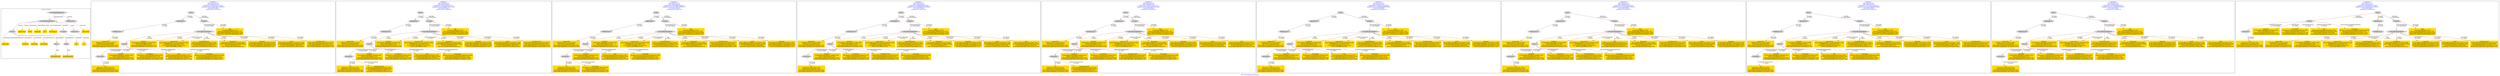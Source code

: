 digraph n0 {
fontcolor="blue"
remincross="true"
label="s26-s-san-francisco-moma.json"
subgraph cluster_0 {
label="1-correct model"
n2[style="filled",color="white",fillcolor="lightgray",label="CulturalHeritageObject1"];
n3[style="filled",color="white",fillcolor="lightgray",label="Person1"];
n4[shape="plaintext",style="filled",fillcolor="gold",label="dimensions"];
n5[shape="plaintext",style="filled",fillcolor="gold",label="credit"];
n6[shape="plaintext",style="filled",fillcolor="gold",label="copyright"];
n7[shape="plaintext",style="filled",fillcolor="gold",label="title"];
n8[shape="plaintext",style="filled",fillcolor="gold",label="accession-id"];
n9[style="filled",color="white",fillcolor="lightgray",label="Concept1"];
n10[style="filled",color="white",fillcolor="lightgray",label="Document1"];
n11[shape="plaintext",style="filled",fillcolor="gold",label="nationality"];
n12[shape="plaintext",style="filled",fillcolor="gold",label="birthYear"];
n13[shape="plaintext",style="filled",fillcolor="gold",label="deathYear"];
n14[shape="plaintext",style="filled",fillcolor="gold",label="artistName"];
n15[style="filled",color="white",fillcolor="lightgray",label="Place1"];
n16[style="filled",color="white",fillcolor="lightgray",label="Place2"];
n17[shape="plaintext",style="filled",fillcolor="gold",label="birthPlaceState"];
n18[shape="plaintext",style="filled",fillcolor="gold",label="deathPlaceState"];
n19[style="filled",color="white",fillcolor="lightgray",label="EuropeanaAggregation1"];
n20[style="filled",color="white",fillcolor="lightgray",label="WebResource1"];
n21[shape="plaintext",style="filled",fillcolor="gold",label="image-URL"];
n22[shape="plaintext",style="filled",fillcolor="gold",label="type"];
n23[shape="plaintext",style="filled",fillcolor="gold",label="url"];
}
subgraph cluster_1 {
label="candidate 0\nlink coherence:0.0\nnode coherence:0.0\nconfidence:0.5481935057912845\nmapping score:0.28987402573995197\ncost:2000.030006\n-precision:0.5-recall:0.48"
n25[style="filled",color="white",fillcolor="lightgray",label="CulturalHeritageObject1"];
n26[style="filled",color="white",fillcolor="lightgray",label="Person1"];
n27[style="filled",color="white",fillcolor="lightgray",label="Document1"];
n28[style="filled",color="white",fillcolor="lightgray",label="Aggregation1"];
n29[style="filled",color="white",fillcolor="lightgray",label="WebResource1"];
n30[style="filled",color="white",fillcolor="lightgray",label="Proxy1"];
n31[style="filled",color="white",fillcolor="lightgray",label="Concept1"];
n32[shape="plaintext",style="filled",fillcolor="gold",label="birthYear\n[CulturalHeritageObject,created,0.508]\n[Person,dateOfBirth,0.192]\n[Person,biographicalInformation,0.172]\n[CulturalHeritageObject,description,0.129]"];
n33[shape="plaintext",style="filled",fillcolor="gold",label="deathYear\n[CulturalHeritageObject,created,0.305]\n[Person,dateOfDeath,0.287]\n[Person,biographicalInformation,0.214]\n[CulturalHeritageObject,provenance,0.194]"];
n34[shape="plaintext",style="filled",fillcolor="gold",label="url\n[Document,classLink,0.504]\n[WebResource,classLink,0.343]\n[Document,columnSubClassOfLink,0.148]\n[CulturalHeritageObject,provenance,0.005]"];
n35[shape="plaintext",style="filled",fillcolor="gold",label="accession-id\n[CulturalHeritageObject,accessionNumber,0.85]\n[WebResource,classLink,0.147]\n[CulturalHeritageObject,extent,0.001]\n[Person,dateOfBirth,0.001]"];
n36[shape="plaintext",style="filled",fillcolor="gold",label="artistName\n[Document,columnSubClassOfLink,0.418]\n[Person,nameOfThePerson,0.243]\n[CulturalHeritageObject,provenance,0.195]\n[CulturalHeritageObject,description,0.145]"];
n37[shape="plaintext",style="filled",fillcolor="gold",label="deathPlaceState\n[Person,biographicalInformation,0.429]\n[CulturalHeritageObject,description,0.367]\n[CulturalHeritageObject,title,0.127]\n[Document,columnSubClassOfLink,0.076]"];
n38[shape="plaintext",style="filled",fillcolor="gold",label="dimensions\n[CulturalHeritageObject,extent,0.994]\n[CulturalHeritageObject,description,0.006]\n[Person,dateOfDeath,0.0]\n[Person,biographicalInformation,0.0]"];
n39[shape="plaintext",style="filled",fillcolor="gold",label="title\n[Person,biographicalInformation,0.457]\n[CulturalHeritageObject,description,0.384]\n[CulturalHeritageObject,title,0.08]\n[CulturalHeritageObject,provenance,0.079]"];
n40[shape="plaintext",style="filled",fillcolor="gold",label="nationality\n[Person,countryAssociatedWithThePerson,0.649]\n[Person,biographicalInformation,0.135]\n[CulturalHeritageObject,description,0.129]\n[CulturalHeritageObject,provenance,0.087]"];
n41[shape="plaintext",style="filled",fillcolor="gold",label="copyright\n[CulturalHeritageObject,description,0.365]\n[CulturalHeritageObject,provenance,0.312]\n[CulturalHeritageObject,rightsHolder,0.203]\n[Person,biographicalInformation,0.119]"];
n42[shape="plaintext",style="filled",fillcolor="gold",label="credit\n[CulturalHeritageObject,provenance,0.797]\n[CulturalHeritageObject,description,0.088]\n[CulturalHeritageObject,title,0.066]\n[Document,columnSubClassOfLink,0.049]"];
n43[shape="plaintext",style="filled",fillcolor="gold",label="birthPlaceState\n[CulturalHeritageObject,description,0.457]\n[Person,biographicalInformation,0.397]\n[CulturalHeritageObject,provenance,0.114]\n[CulturalHeritageObject,rightsHolder,0.032]"];
n44[shape="plaintext",style="filled",fillcolor="gold",label="type\n[Concept,prefLabel,0.754]\n[Person,biographicalInformation,0.239]\n[CulturalHeritageObject,description,0.006]\n[Document,columnSubClassOfLink,0.001]"];
n45[shape="plaintext",style="filled",fillcolor="gold",label="image-URL\n[WebResource,classLink,0.845]\n[Document,classLink,0.082]\n[Document,columnSubClassOfLink,0.071]\n[CulturalHeritageObject,description,0.002]"];
}
subgraph cluster_2 {
label="candidate 1\nlink coherence:0.0\nnode coherence:0.0\nconfidence:0.5445745991657557\nmapping score:0.2886677235314424\ncost:2000.030006\n-precision:0.5-recall:0.48"
n47[style="filled",color="white",fillcolor="lightgray",label="CulturalHeritageObject1"];
n48[style="filled",color="white",fillcolor="lightgray",label="Person1"];
n49[style="filled",color="white",fillcolor="lightgray",label="Document1"];
n50[style="filled",color="white",fillcolor="lightgray",label="Aggregation1"];
n51[style="filled",color="white",fillcolor="lightgray",label="WebResource1"];
n52[style="filled",color="white",fillcolor="lightgray",label="Proxy1"];
n53[style="filled",color="white",fillcolor="lightgray",label="Concept1"];
n54[shape="plaintext",style="filled",fillcolor="gold",label="birthYear\n[CulturalHeritageObject,created,0.508]\n[Person,dateOfBirth,0.192]\n[Person,biographicalInformation,0.172]\n[CulturalHeritageObject,description,0.129]"];
n55[shape="plaintext",style="filled",fillcolor="gold",label="deathYear\n[CulturalHeritageObject,created,0.305]\n[Person,dateOfDeath,0.287]\n[Person,biographicalInformation,0.214]\n[CulturalHeritageObject,provenance,0.194]"];
n56[shape="plaintext",style="filled",fillcolor="gold",label="url\n[Document,classLink,0.504]\n[WebResource,classLink,0.343]\n[Document,columnSubClassOfLink,0.148]\n[CulturalHeritageObject,provenance,0.005]"];
n57[shape="plaintext",style="filled",fillcolor="gold",label="accession-id\n[CulturalHeritageObject,accessionNumber,0.85]\n[WebResource,classLink,0.147]\n[CulturalHeritageObject,extent,0.001]\n[Person,dateOfBirth,0.001]"];
n58[shape="plaintext",style="filled",fillcolor="gold",label="artistName\n[Document,columnSubClassOfLink,0.418]\n[Person,nameOfThePerson,0.243]\n[CulturalHeritageObject,provenance,0.195]\n[CulturalHeritageObject,description,0.145]"];
n59[shape="plaintext",style="filled",fillcolor="gold",label="dimensions\n[CulturalHeritageObject,extent,0.994]\n[CulturalHeritageObject,description,0.006]\n[Person,dateOfDeath,0.0]\n[Person,biographicalInformation,0.0]"];
n60[shape="plaintext",style="filled",fillcolor="gold",label="title\n[Person,biographicalInformation,0.457]\n[CulturalHeritageObject,description,0.384]\n[CulturalHeritageObject,title,0.08]\n[CulturalHeritageObject,provenance,0.079]"];
n61[shape="plaintext",style="filled",fillcolor="gold",label="nationality\n[Person,countryAssociatedWithThePerson,0.649]\n[Person,biographicalInformation,0.135]\n[CulturalHeritageObject,description,0.129]\n[CulturalHeritageObject,provenance,0.087]"];
n62[shape="plaintext",style="filled",fillcolor="gold",label="deathPlaceState\n[Person,biographicalInformation,0.429]\n[CulturalHeritageObject,description,0.367]\n[CulturalHeritageObject,title,0.127]\n[Document,columnSubClassOfLink,0.076]"];
n63[shape="plaintext",style="filled",fillcolor="gold",label="copyright\n[CulturalHeritageObject,description,0.365]\n[CulturalHeritageObject,provenance,0.312]\n[CulturalHeritageObject,rightsHolder,0.203]\n[Person,biographicalInformation,0.119]"];
n64[shape="plaintext",style="filled",fillcolor="gold",label="credit\n[CulturalHeritageObject,provenance,0.797]\n[CulturalHeritageObject,description,0.088]\n[CulturalHeritageObject,title,0.066]\n[Document,columnSubClassOfLink,0.049]"];
n65[shape="plaintext",style="filled",fillcolor="gold",label="birthPlaceState\n[CulturalHeritageObject,description,0.457]\n[Person,biographicalInformation,0.397]\n[CulturalHeritageObject,provenance,0.114]\n[CulturalHeritageObject,rightsHolder,0.032]"];
n66[shape="plaintext",style="filled",fillcolor="gold",label="type\n[Concept,prefLabel,0.754]\n[Person,biographicalInformation,0.239]\n[CulturalHeritageObject,description,0.006]\n[Document,columnSubClassOfLink,0.001]"];
n67[shape="plaintext",style="filled",fillcolor="gold",label="image-URL\n[WebResource,classLink,0.845]\n[Document,classLink,0.082]\n[Document,columnSubClassOfLink,0.071]\n[CulturalHeritageObject,description,0.002]"];
}
subgraph cluster_3 {
label="candidate 2\nlink coherence:0.0\nnode coherence:0.0\nconfidence:0.5417868502691567\nmapping score:0.28773847389924273\ncost:2000.030006\n-precision:0.4-recall:0.38"
n69[style="filled",color="white",fillcolor="lightgray",label="CulturalHeritageObject1"];
n70[style="filled",color="white",fillcolor="lightgray",label="Person1"];
n71[style="filled",color="white",fillcolor="lightgray",label="Document1"];
n72[style="filled",color="white",fillcolor="lightgray",label="Aggregation1"];
n73[style="filled",color="white",fillcolor="lightgray",label="WebResource1"];
n74[style="filled",color="white",fillcolor="lightgray",label="Proxy1"];
n75[style="filled",color="white",fillcolor="lightgray",label="Concept1"];
n76[shape="plaintext",style="filled",fillcolor="gold",label="birthYear\n[CulturalHeritageObject,created,0.508]\n[Person,dateOfBirth,0.192]\n[Person,biographicalInformation,0.172]\n[CulturalHeritageObject,description,0.129]"];
n77[shape="plaintext",style="filled",fillcolor="gold",label="deathYear\n[CulturalHeritageObject,created,0.305]\n[Person,dateOfDeath,0.287]\n[Person,biographicalInformation,0.214]\n[CulturalHeritageObject,provenance,0.194]"];
n78[shape="plaintext",style="filled",fillcolor="gold",label="url\n[Document,classLink,0.504]\n[WebResource,classLink,0.343]\n[Document,columnSubClassOfLink,0.148]\n[CulturalHeritageObject,provenance,0.005]"];
n79[shape="plaintext",style="filled",fillcolor="gold",label="accession-id\n[CulturalHeritageObject,accessionNumber,0.85]\n[WebResource,classLink,0.147]\n[CulturalHeritageObject,extent,0.001]\n[Person,dateOfBirth,0.001]"];
n80[shape="plaintext",style="filled",fillcolor="gold",label="deathPlaceState\n[Person,biographicalInformation,0.429]\n[CulturalHeritageObject,description,0.367]\n[CulturalHeritageObject,title,0.127]\n[Document,columnSubClassOfLink,0.076]"];
n81[shape="plaintext",style="filled",fillcolor="gold",label="dimensions\n[CulturalHeritageObject,extent,0.994]\n[CulturalHeritageObject,description,0.006]\n[Person,dateOfDeath,0.0]\n[Person,biographicalInformation,0.0]"];
n82[shape="plaintext",style="filled",fillcolor="gold",label="title\n[Person,biographicalInformation,0.457]\n[CulturalHeritageObject,description,0.384]\n[CulturalHeritageObject,title,0.08]\n[CulturalHeritageObject,provenance,0.079]"];
n83[shape="plaintext",style="filled",fillcolor="gold",label="nationality\n[Person,countryAssociatedWithThePerson,0.649]\n[Person,biographicalInformation,0.135]\n[CulturalHeritageObject,description,0.129]\n[CulturalHeritageObject,provenance,0.087]"];
n84[shape="plaintext",style="filled",fillcolor="gold",label="artistName\n[Document,columnSubClassOfLink,0.418]\n[Person,nameOfThePerson,0.243]\n[CulturalHeritageObject,provenance,0.195]\n[CulturalHeritageObject,description,0.145]"];
n85[shape="plaintext",style="filled",fillcolor="gold",label="birthPlaceState\n[CulturalHeritageObject,description,0.457]\n[Person,biographicalInformation,0.397]\n[CulturalHeritageObject,provenance,0.114]\n[CulturalHeritageObject,rightsHolder,0.032]"];
n86[shape="plaintext",style="filled",fillcolor="gold",label="credit\n[CulturalHeritageObject,provenance,0.797]\n[CulturalHeritageObject,description,0.088]\n[CulturalHeritageObject,title,0.066]\n[Document,columnSubClassOfLink,0.049]"];
n87[shape="plaintext",style="filled",fillcolor="gold",label="copyright\n[CulturalHeritageObject,description,0.365]\n[CulturalHeritageObject,provenance,0.312]\n[CulturalHeritageObject,rightsHolder,0.203]\n[Person,biographicalInformation,0.119]"];
n88[shape="plaintext",style="filled",fillcolor="gold",label="type\n[Concept,prefLabel,0.754]\n[Person,biographicalInformation,0.239]\n[CulturalHeritageObject,description,0.006]\n[Document,columnSubClassOfLink,0.001]"];
n89[shape="plaintext",style="filled",fillcolor="gold",label="image-URL\n[WebResource,classLink,0.845]\n[Document,classLink,0.082]\n[Document,columnSubClassOfLink,0.071]\n[CulturalHeritageObject,description,0.002]"];
}
subgraph cluster_4 {
label="candidate 3\nlink coherence:0.0\nnode coherence:0.0\nconfidence:0.5386261864532663\nmapping score:0.28668491929394596\ncost:2000.030006\n-precision:0.5-recall:0.48"
n91[style="filled",color="white",fillcolor="lightgray",label="CulturalHeritageObject1"];
n92[style="filled",color="white",fillcolor="lightgray",label="Person1"];
n93[style="filled",color="white",fillcolor="lightgray",label="Document1"];
n94[style="filled",color="white",fillcolor="lightgray",label="Aggregation1"];
n95[style="filled",color="white",fillcolor="lightgray",label="WebResource1"];
n96[style="filled",color="white",fillcolor="lightgray",label="Proxy1"];
n97[style="filled",color="white",fillcolor="lightgray",label="Concept1"];
n98[shape="plaintext",style="filled",fillcolor="gold",label="birthYear\n[CulturalHeritageObject,created,0.508]\n[Person,dateOfBirth,0.192]\n[Person,biographicalInformation,0.172]\n[CulturalHeritageObject,description,0.129]"];
n99[shape="plaintext",style="filled",fillcolor="gold",label="deathYear\n[CulturalHeritageObject,created,0.305]\n[Person,dateOfDeath,0.287]\n[Person,biographicalInformation,0.214]\n[CulturalHeritageObject,provenance,0.194]"];
n100[shape="plaintext",style="filled",fillcolor="gold",label="url\n[Document,classLink,0.504]\n[WebResource,classLink,0.343]\n[Document,columnSubClassOfLink,0.148]\n[CulturalHeritageObject,provenance,0.005]"];
n101[shape="plaintext",style="filled",fillcolor="gold",label="accession-id\n[CulturalHeritageObject,accessionNumber,0.85]\n[WebResource,classLink,0.147]\n[CulturalHeritageObject,extent,0.001]\n[Person,dateOfBirth,0.001]"];
n102[shape="plaintext",style="filled",fillcolor="gold",label="artistName\n[Document,columnSubClassOfLink,0.418]\n[Person,nameOfThePerson,0.243]\n[CulturalHeritageObject,provenance,0.195]\n[CulturalHeritageObject,description,0.145]"];
n103[shape="plaintext",style="filled",fillcolor="gold",label="deathPlaceState\n[Person,biographicalInformation,0.429]\n[CulturalHeritageObject,description,0.367]\n[CulturalHeritageObject,title,0.127]\n[Document,columnSubClassOfLink,0.076]"];
n104[shape="plaintext",style="filled",fillcolor="gold",label="dimensions\n[CulturalHeritageObject,extent,0.994]\n[CulturalHeritageObject,description,0.006]\n[Person,dateOfDeath,0.0]\n[Person,biographicalInformation,0.0]"];
n105[shape="plaintext",style="filled",fillcolor="gold",label="birthPlaceState\n[CulturalHeritageObject,description,0.457]\n[Person,biographicalInformation,0.397]\n[CulturalHeritageObject,provenance,0.114]\n[CulturalHeritageObject,rightsHolder,0.032]"];
n106[shape="plaintext",style="filled",fillcolor="gold",label="nationality\n[Person,countryAssociatedWithThePerson,0.649]\n[Person,biographicalInformation,0.135]\n[CulturalHeritageObject,description,0.129]\n[CulturalHeritageObject,provenance,0.087]"];
n107[shape="plaintext",style="filled",fillcolor="gold",label="copyright\n[CulturalHeritageObject,description,0.365]\n[CulturalHeritageObject,provenance,0.312]\n[CulturalHeritageObject,rightsHolder,0.203]\n[Person,biographicalInformation,0.119]"];
n108[shape="plaintext",style="filled",fillcolor="gold",label="credit\n[CulturalHeritageObject,provenance,0.797]\n[CulturalHeritageObject,description,0.088]\n[CulturalHeritageObject,title,0.066]\n[Document,columnSubClassOfLink,0.049]"];
n109[shape="plaintext",style="filled",fillcolor="gold",label="title\n[Person,biographicalInformation,0.457]\n[CulturalHeritageObject,description,0.384]\n[CulturalHeritageObject,title,0.08]\n[CulturalHeritageObject,provenance,0.079]"];
n110[shape="plaintext",style="filled",fillcolor="gold",label="type\n[Concept,prefLabel,0.754]\n[Person,biographicalInformation,0.239]\n[CulturalHeritageObject,description,0.006]\n[Document,columnSubClassOfLink,0.001]"];
n111[shape="plaintext",style="filled",fillcolor="gold",label="image-URL\n[WebResource,classLink,0.845]\n[Document,classLink,0.082]\n[Document,columnSubClassOfLink,0.071]\n[CulturalHeritageObject,description,0.002]"];
}
subgraph cluster_5 {
label="candidate 4\nlink coherence:0.0\nnode coherence:0.0\nconfidence:0.5350072798277375\nmapping score:0.28547861708543637\ncost:2000.030006\n-precision:0.5-recall:0.48"
n113[style="filled",color="white",fillcolor="lightgray",label="CulturalHeritageObject1"];
n114[style="filled",color="white",fillcolor="lightgray",label="Person1"];
n115[style="filled",color="white",fillcolor="lightgray",label="Document1"];
n116[style="filled",color="white",fillcolor="lightgray",label="Aggregation1"];
n117[style="filled",color="white",fillcolor="lightgray",label="WebResource1"];
n118[style="filled",color="white",fillcolor="lightgray",label="Proxy1"];
n119[style="filled",color="white",fillcolor="lightgray",label="Concept1"];
n120[shape="plaintext",style="filled",fillcolor="gold",label="birthYear\n[CulturalHeritageObject,created,0.508]\n[Person,dateOfBirth,0.192]\n[Person,biographicalInformation,0.172]\n[CulturalHeritageObject,description,0.129]"];
n121[shape="plaintext",style="filled",fillcolor="gold",label="deathYear\n[CulturalHeritageObject,created,0.305]\n[Person,dateOfDeath,0.287]\n[Person,biographicalInformation,0.214]\n[CulturalHeritageObject,provenance,0.194]"];
n122[shape="plaintext",style="filled",fillcolor="gold",label="url\n[Document,classLink,0.504]\n[WebResource,classLink,0.343]\n[Document,columnSubClassOfLink,0.148]\n[CulturalHeritageObject,provenance,0.005]"];
n123[shape="plaintext",style="filled",fillcolor="gold",label="accession-id\n[CulturalHeritageObject,accessionNumber,0.85]\n[WebResource,classLink,0.147]\n[CulturalHeritageObject,extent,0.001]\n[Person,dateOfBirth,0.001]"];
n124[shape="plaintext",style="filled",fillcolor="gold",label="artistName\n[Document,columnSubClassOfLink,0.418]\n[Person,nameOfThePerson,0.243]\n[CulturalHeritageObject,provenance,0.195]\n[CulturalHeritageObject,description,0.145]"];
n125[shape="plaintext",style="filled",fillcolor="gold",label="dimensions\n[CulturalHeritageObject,extent,0.994]\n[CulturalHeritageObject,description,0.006]\n[Person,dateOfDeath,0.0]\n[Person,biographicalInformation,0.0]"];
n126[shape="plaintext",style="filled",fillcolor="gold",label="birthPlaceState\n[CulturalHeritageObject,description,0.457]\n[Person,biographicalInformation,0.397]\n[CulturalHeritageObject,provenance,0.114]\n[CulturalHeritageObject,rightsHolder,0.032]"];
n127[shape="plaintext",style="filled",fillcolor="gold",label="nationality\n[Person,countryAssociatedWithThePerson,0.649]\n[Person,biographicalInformation,0.135]\n[CulturalHeritageObject,description,0.129]\n[CulturalHeritageObject,provenance,0.087]"];
n128[shape="plaintext",style="filled",fillcolor="gold",label="deathPlaceState\n[Person,biographicalInformation,0.429]\n[CulturalHeritageObject,description,0.367]\n[CulturalHeritageObject,title,0.127]\n[Document,columnSubClassOfLink,0.076]"];
n129[shape="plaintext",style="filled",fillcolor="gold",label="copyright\n[CulturalHeritageObject,description,0.365]\n[CulturalHeritageObject,provenance,0.312]\n[CulturalHeritageObject,rightsHolder,0.203]\n[Person,biographicalInformation,0.119]"];
n130[shape="plaintext",style="filled",fillcolor="gold",label="credit\n[CulturalHeritageObject,provenance,0.797]\n[CulturalHeritageObject,description,0.088]\n[CulturalHeritageObject,title,0.066]\n[Document,columnSubClassOfLink,0.049]"];
n131[shape="plaintext",style="filled",fillcolor="gold",label="title\n[Person,biographicalInformation,0.457]\n[CulturalHeritageObject,description,0.384]\n[CulturalHeritageObject,title,0.08]\n[CulturalHeritageObject,provenance,0.079]"];
n132[shape="plaintext",style="filled",fillcolor="gold",label="type\n[Concept,prefLabel,0.754]\n[Person,biographicalInformation,0.239]\n[CulturalHeritageObject,description,0.006]\n[Document,columnSubClassOfLink,0.001]"];
n133[shape="plaintext",style="filled",fillcolor="gold",label="image-URL\n[WebResource,classLink,0.845]\n[Document,classLink,0.082]\n[Document,columnSubClassOfLink,0.071]\n[CulturalHeritageObject,description,0.002]"];
}
subgraph cluster_6 {
label="candidate 5\nlink coherence:0.0\nnode coherence:0.0\nconfidence:0.5293427334205448\nmapping score:0.28359043494970543\ncost:2000.030006\n-precision:0.45-recall:0.43"
n135[style="filled",color="white",fillcolor="lightgray",label="CulturalHeritageObject1"];
n136[style="filled",color="white",fillcolor="lightgray",label="Person1"];
n137[style="filled",color="white",fillcolor="lightgray",label="Document1"];
n138[style="filled",color="white",fillcolor="lightgray",label="Aggregation1"];
n139[style="filled",color="white",fillcolor="lightgray",label="WebResource1"];
n140[style="filled",color="white",fillcolor="lightgray",label="Proxy1"];
n141[style="filled",color="white",fillcolor="lightgray",label="Concept1"];
n142[shape="plaintext",style="filled",fillcolor="gold",label="birthYear\n[CulturalHeritageObject,created,0.508]\n[Person,dateOfBirth,0.192]\n[Person,biographicalInformation,0.172]\n[CulturalHeritageObject,description,0.129]"];
n143[shape="plaintext",style="filled",fillcolor="gold",label="deathYear\n[CulturalHeritageObject,created,0.305]\n[Person,dateOfDeath,0.287]\n[Person,biographicalInformation,0.214]\n[CulturalHeritageObject,provenance,0.194]"];
n144[shape="plaintext",style="filled",fillcolor="gold",label="url\n[Document,classLink,0.504]\n[WebResource,classLink,0.343]\n[Document,columnSubClassOfLink,0.148]\n[CulturalHeritageObject,provenance,0.005]"];
n145[shape="plaintext",style="filled",fillcolor="gold",label="accession-id\n[CulturalHeritageObject,accessionNumber,0.85]\n[WebResource,classLink,0.147]\n[CulturalHeritageObject,extent,0.001]\n[Person,dateOfBirth,0.001]"];
n146[shape="plaintext",style="filled",fillcolor="gold",label="artistName\n[Document,columnSubClassOfLink,0.418]\n[Person,nameOfThePerson,0.243]\n[CulturalHeritageObject,provenance,0.195]\n[CulturalHeritageObject,description,0.145]"];
n147[shape="plaintext",style="filled",fillcolor="gold",label="deathPlaceState\n[Person,biographicalInformation,0.429]\n[CulturalHeritageObject,description,0.367]\n[CulturalHeritageObject,title,0.127]\n[Document,columnSubClassOfLink,0.076]"];
n148[shape="plaintext",style="filled",fillcolor="gold",label="dimensions\n[CulturalHeritageObject,extent,0.994]\n[CulturalHeritageObject,description,0.006]\n[Person,dateOfDeath,0.0]\n[Person,biographicalInformation,0.0]"];
n149[shape="plaintext",style="filled",fillcolor="gold",label="title\n[Person,biographicalInformation,0.457]\n[CulturalHeritageObject,description,0.384]\n[CulturalHeritageObject,title,0.08]\n[CulturalHeritageObject,provenance,0.079]"];
n150[shape="plaintext",style="filled",fillcolor="gold",label="nationality\n[Person,countryAssociatedWithThePerson,0.649]\n[Person,biographicalInformation,0.135]\n[CulturalHeritageObject,description,0.129]\n[CulturalHeritageObject,provenance,0.087]"];
n151[shape="plaintext",style="filled",fillcolor="gold",label="birthPlaceState\n[CulturalHeritageObject,description,0.457]\n[Person,biographicalInformation,0.397]\n[CulturalHeritageObject,provenance,0.114]\n[CulturalHeritageObject,rightsHolder,0.032]"];
n152[shape="plaintext",style="filled",fillcolor="gold",label="credit\n[CulturalHeritageObject,provenance,0.797]\n[CulturalHeritageObject,description,0.088]\n[CulturalHeritageObject,title,0.066]\n[Document,columnSubClassOfLink,0.049]"];
n153[shape="plaintext",style="filled",fillcolor="gold",label="copyright\n[CulturalHeritageObject,description,0.365]\n[CulturalHeritageObject,provenance,0.312]\n[CulturalHeritageObject,rightsHolder,0.203]\n[Person,biographicalInformation,0.119]"];
n154[shape="plaintext",style="filled",fillcolor="gold",label="type\n[Concept,prefLabel,0.754]\n[Person,biographicalInformation,0.239]\n[CulturalHeritageObject,description,0.006]\n[Document,columnSubClassOfLink,0.001]"];
n155[shape="plaintext",style="filled",fillcolor="gold",label="image-URL\n[WebResource,classLink,0.845]\n[Document,classLink,0.082]\n[Document,columnSubClassOfLink,0.071]\n[CulturalHeritageObject,description,0.002]"];
}
subgraph cluster_7 {
label="candidate 6\nlink coherence:0.0\nnode coherence:0.0\nconfidence:0.5240874544013011\nmapping score:0.2818386752766242\ncost:2000.030006\n-precision:0.5-recall:0.48"
n157[style="filled",color="white",fillcolor="lightgray",label="CulturalHeritageObject1"];
n158[style="filled",color="white",fillcolor="lightgray",label="Person1"];
n159[style="filled",color="white",fillcolor="lightgray",label="Document1"];
n160[style="filled",color="white",fillcolor="lightgray",label="Aggregation1"];
n161[style="filled",color="white",fillcolor="lightgray",label="WebResource1"];
n162[style="filled",color="white",fillcolor="lightgray",label="Proxy1"];
n163[style="filled",color="white",fillcolor="lightgray",label="Concept1"];
n164[shape="plaintext",style="filled",fillcolor="gold",label="birthYear\n[CulturalHeritageObject,created,0.508]\n[Person,dateOfBirth,0.192]\n[Person,biographicalInformation,0.172]\n[CulturalHeritageObject,description,0.129]"];
n165[shape="plaintext",style="filled",fillcolor="gold",label="deathYear\n[CulturalHeritageObject,created,0.305]\n[Person,dateOfDeath,0.287]\n[Person,biographicalInformation,0.214]\n[CulturalHeritageObject,provenance,0.194]"];
n166[shape="plaintext",style="filled",fillcolor="gold",label="url\n[Document,classLink,0.504]\n[WebResource,classLink,0.343]\n[Document,columnSubClassOfLink,0.148]\n[CulturalHeritageObject,provenance,0.005]"];
n167[shape="plaintext",style="filled",fillcolor="gold",label="accession-id\n[CulturalHeritageObject,accessionNumber,0.85]\n[WebResource,classLink,0.147]\n[CulturalHeritageObject,extent,0.001]\n[Person,dateOfBirth,0.001]"];
n168[shape="plaintext",style="filled",fillcolor="gold",label="artistName\n[Document,columnSubClassOfLink,0.418]\n[Person,nameOfThePerson,0.243]\n[CulturalHeritageObject,provenance,0.195]\n[CulturalHeritageObject,description,0.145]"];
n169[shape="plaintext",style="filled",fillcolor="gold",label="title\n[Person,biographicalInformation,0.457]\n[CulturalHeritageObject,description,0.384]\n[CulturalHeritageObject,title,0.08]\n[CulturalHeritageObject,provenance,0.079]"];
n170[shape="plaintext",style="filled",fillcolor="gold",label="dimensions\n[CulturalHeritageObject,extent,0.994]\n[CulturalHeritageObject,description,0.006]\n[Person,dateOfDeath,0.0]\n[Person,biographicalInformation,0.0]"];
n171[shape="plaintext",style="filled",fillcolor="gold",label="deathPlaceState\n[Person,biographicalInformation,0.429]\n[CulturalHeritageObject,description,0.367]\n[CulturalHeritageObject,title,0.127]\n[Document,columnSubClassOfLink,0.076]"];
n172[shape="plaintext",style="filled",fillcolor="gold",label="nationality\n[Person,countryAssociatedWithThePerson,0.649]\n[Person,biographicalInformation,0.135]\n[CulturalHeritageObject,description,0.129]\n[CulturalHeritageObject,provenance,0.087]"];
n173[shape="plaintext",style="filled",fillcolor="gold",label="birthPlaceState\n[CulturalHeritageObject,description,0.457]\n[Person,biographicalInformation,0.397]\n[CulturalHeritageObject,provenance,0.114]\n[CulturalHeritageObject,rightsHolder,0.032]"];
n174[shape="plaintext",style="filled",fillcolor="gold",label="credit\n[CulturalHeritageObject,provenance,0.797]\n[CulturalHeritageObject,description,0.088]\n[CulturalHeritageObject,title,0.066]\n[Document,columnSubClassOfLink,0.049]"];
n175[shape="plaintext",style="filled",fillcolor="gold",label="copyright\n[CulturalHeritageObject,description,0.365]\n[CulturalHeritageObject,provenance,0.312]\n[CulturalHeritageObject,rightsHolder,0.203]\n[Person,biographicalInformation,0.119]"];
n176[shape="plaintext",style="filled",fillcolor="gold",label="type\n[Concept,prefLabel,0.754]\n[Person,biographicalInformation,0.239]\n[CulturalHeritageObject,description,0.006]\n[Document,columnSubClassOfLink,0.001]"];
n177[shape="plaintext",style="filled",fillcolor="gold",label="image-URL\n[WebResource,classLink,0.845]\n[Document,classLink,0.082]\n[Document,columnSubClassOfLink,0.071]\n[CulturalHeritageObject,description,0.002]"];
}
subgraph cluster_8 {
label="candidate 7\nlink coherence:0.0\nnode coherence:0.0\nconfidence:0.5227262473428712\nmapping score:0.2813849395904809\ncost:2000.030006\n-precision:0.45-recall:0.43"
n179[style="filled",color="white",fillcolor="lightgray",label="CulturalHeritageObject1"];
n180[style="filled",color="white",fillcolor="lightgray",label="Person1"];
n181[style="filled",color="white",fillcolor="lightgray",label="Document1"];
n182[style="filled",color="white",fillcolor="lightgray",label="Aggregation1"];
n183[style="filled",color="white",fillcolor="lightgray",label="WebResource1"];
n184[style="filled",color="white",fillcolor="lightgray",label="Proxy1"];
n185[style="filled",color="white",fillcolor="lightgray",label="Concept1"];
n186[shape="plaintext",style="filled",fillcolor="gold",label="birthYear\n[CulturalHeritageObject,created,0.508]\n[Person,dateOfBirth,0.192]\n[Person,biographicalInformation,0.172]\n[CulturalHeritageObject,description,0.129]"];
n187[shape="plaintext",style="filled",fillcolor="gold",label="deathYear\n[CulturalHeritageObject,created,0.305]\n[Person,dateOfDeath,0.287]\n[Person,biographicalInformation,0.214]\n[CulturalHeritageObject,provenance,0.194]"];
n188[shape="plaintext",style="filled",fillcolor="gold",label="accession-id\n[CulturalHeritageObject,accessionNumber,0.85]\n[WebResource,classLink,0.147]\n[CulturalHeritageObject,extent,0.001]\n[Person,dateOfBirth,0.001]"];
n189[shape="plaintext",style="filled",fillcolor="gold",label="artistName\n[Document,columnSubClassOfLink,0.418]\n[Person,nameOfThePerson,0.243]\n[CulturalHeritageObject,provenance,0.195]\n[CulturalHeritageObject,description,0.145]"];
n190[shape="plaintext",style="filled",fillcolor="gold",label="deathPlaceState\n[Person,biographicalInformation,0.429]\n[CulturalHeritageObject,description,0.367]\n[CulturalHeritageObject,title,0.127]\n[Document,columnSubClassOfLink,0.076]"];
n191[shape="plaintext",style="filled",fillcolor="gold",label="dimensions\n[CulturalHeritageObject,extent,0.994]\n[CulturalHeritageObject,description,0.006]\n[Person,dateOfDeath,0.0]\n[Person,biographicalInformation,0.0]"];
n192[shape="plaintext",style="filled",fillcolor="gold",label="title\n[Person,biographicalInformation,0.457]\n[CulturalHeritageObject,description,0.384]\n[CulturalHeritageObject,title,0.08]\n[CulturalHeritageObject,provenance,0.079]"];
n193[shape="plaintext",style="filled",fillcolor="gold",label="url\n[Document,classLink,0.504]\n[WebResource,classLink,0.343]\n[Document,columnSubClassOfLink,0.148]\n[CulturalHeritageObject,provenance,0.005]"];
n194[shape="plaintext",style="filled",fillcolor="gold",label="nationality\n[Person,countryAssociatedWithThePerson,0.649]\n[Person,biographicalInformation,0.135]\n[CulturalHeritageObject,description,0.129]\n[CulturalHeritageObject,provenance,0.087]"];
n195[shape="plaintext",style="filled",fillcolor="gold",label="copyright\n[CulturalHeritageObject,description,0.365]\n[CulturalHeritageObject,provenance,0.312]\n[CulturalHeritageObject,rightsHolder,0.203]\n[Person,biographicalInformation,0.119]"];
n196[shape="plaintext",style="filled",fillcolor="gold",label="credit\n[CulturalHeritageObject,provenance,0.797]\n[CulturalHeritageObject,description,0.088]\n[CulturalHeritageObject,title,0.066]\n[Document,columnSubClassOfLink,0.049]"];
n197[shape="plaintext",style="filled",fillcolor="gold",label="birthPlaceState\n[CulturalHeritageObject,description,0.457]\n[Person,biographicalInformation,0.397]\n[CulturalHeritageObject,provenance,0.114]\n[CulturalHeritageObject,rightsHolder,0.032]"];
n198[shape="plaintext",style="filled",fillcolor="gold",label="type\n[Concept,prefLabel,0.754]\n[Person,biographicalInformation,0.239]\n[CulturalHeritageObject,description,0.006]\n[Document,columnSubClassOfLink,0.001]"];
n199[shape="plaintext",style="filled",fillcolor="gold",label="image-URL\n[WebResource,classLink,0.845]\n[Document,classLink,0.082]\n[Document,columnSubClassOfLink,0.071]\n[CulturalHeritageObject,description,0.002]"];
}
subgraph cluster_9 {
label="candidate 8\nlink coherence:0.0\nnode coherence:0.0\nconfidence:0.5131589280048531\nmapping score:0.2781958331444749\ncost:2000.030006\n-precision:0.45-recall:0.43"
n201[style="filled",color="white",fillcolor="lightgray",label="CulturalHeritageObject1"];
n202[style="filled",color="white",fillcolor="lightgray",label="Person1"];
n203[style="filled",color="white",fillcolor="lightgray",label="Document1"];
n204[style="filled",color="white",fillcolor="lightgray",label="Aggregation1"];
n205[style="filled",color="white",fillcolor="lightgray",label="WebResource1"];
n206[style="filled",color="white",fillcolor="lightgray",label="Proxy1"];
n207[style="filled",color="white",fillcolor="lightgray",label="Concept1"];
n208[shape="plaintext",style="filled",fillcolor="gold",label="birthYear\n[CulturalHeritageObject,created,0.508]\n[Person,dateOfBirth,0.192]\n[Person,biographicalInformation,0.172]\n[CulturalHeritageObject,description,0.129]"];
n209[shape="plaintext",style="filled",fillcolor="gold",label="deathYear\n[CulturalHeritageObject,created,0.305]\n[Person,dateOfDeath,0.287]\n[Person,biographicalInformation,0.214]\n[CulturalHeritageObject,provenance,0.194]"];
n210[shape="plaintext",style="filled",fillcolor="gold",label="accession-id\n[CulturalHeritageObject,accessionNumber,0.85]\n[WebResource,classLink,0.147]\n[CulturalHeritageObject,extent,0.001]\n[Person,dateOfBirth,0.001]"];
n211[shape="plaintext",style="filled",fillcolor="gold",label="artistName\n[Document,columnSubClassOfLink,0.418]\n[Person,nameOfThePerson,0.243]\n[CulturalHeritageObject,provenance,0.195]\n[CulturalHeritageObject,description,0.145]"];
n212[shape="plaintext",style="filled",fillcolor="gold",label="deathPlaceState\n[Person,biographicalInformation,0.429]\n[CulturalHeritageObject,description,0.367]\n[CulturalHeritageObject,title,0.127]\n[Document,columnSubClassOfLink,0.076]"];
n213[shape="plaintext",style="filled",fillcolor="gold",label="dimensions\n[CulturalHeritageObject,extent,0.994]\n[CulturalHeritageObject,description,0.006]\n[Person,dateOfDeath,0.0]\n[Person,biographicalInformation,0.0]"];
n214[shape="plaintext",style="filled",fillcolor="gold",label="birthPlaceState\n[CulturalHeritageObject,description,0.457]\n[Person,biographicalInformation,0.397]\n[CulturalHeritageObject,provenance,0.114]\n[CulturalHeritageObject,rightsHolder,0.032]"];
n215[shape="plaintext",style="filled",fillcolor="gold",label="url\n[Document,classLink,0.504]\n[WebResource,classLink,0.343]\n[Document,columnSubClassOfLink,0.148]\n[CulturalHeritageObject,provenance,0.005]"];
n216[shape="plaintext",style="filled",fillcolor="gold",label="nationality\n[Person,countryAssociatedWithThePerson,0.649]\n[Person,biographicalInformation,0.135]\n[CulturalHeritageObject,description,0.129]\n[CulturalHeritageObject,provenance,0.087]"];
n217[shape="plaintext",style="filled",fillcolor="gold",label="copyright\n[CulturalHeritageObject,description,0.365]\n[CulturalHeritageObject,provenance,0.312]\n[CulturalHeritageObject,rightsHolder,0.203]\n[Person,biographicalInformation,0.119]"];
n218[shape="plaintext",style="filled",fillcolor="gold",label="credit\n[CulturalHeritageObject,provenance,0.797]\n[CulturalHeritageObject,description,0.088]\n[CulturalHeritageObject,title,0.066]\n[Document,columnSubClassOfLink,0.049]"];
n219[shape="plaintext",style="filled",fillcolor="gold",label="title\n[Person,biographicalInformation,0.457]\n[CulturalHeritageObject,description,0.384]\n[CulturalHeritageObject,title,0.08]\n[CulturalHeritageObject,provenance,0.079]"];
n220[shape="plaintext",style="filled",fillcolor="gold",label="type\n[Concept,prefLabel,0.754]\n[Person,biographicalInformation,0.239]\n[CulturalHeritageObject,description,0.006]\n[Document,columnSubClassOfLink,0.001]"];
n221[shape="plaintext",style="filled",fillcolor="gold",label="image-URL\n[WebResource,classLink,0.845]\n[Document,classLink,0.082]\n[Document,columnSubClassOfLink,0.071]\n[CulturalHeritageObject,description,0.002]"];
}
subgraph cluster_10 {
label="candidate 9\nlink coherence:0.0\nnode coherence:0.0\nconfidence:0.5481935057912845\nmapping score:0.28987402573995197\ncost:2000.040009\n-precision:0.5-recall:0.48"
n223[style="filled",color="white",fillcolor="lightgray",label="Person1"];
n224[style="filled",color="white",fillcolor="lightgray",label="Document1"];
n225[style="filled",color="white",fillcolor="lightgray",label="Aggregation1"];
n226[style="filled",color="white",fillcolor="lightgray",label="WebResource1"];
n227[style="filled",color="white",fillcolor="lightgray",label="Proxy1"];
n228[style="filled",color="white",fillcolor="lightgray",label="Concept1"];
n229[style="filled",color="white",fillcolor="lightgray",label="CulturalHeritageObject1"];
n230[shape="plaintext",style="filled",fillcolor="gold",label="birthYear\n[CulturalHeritageObject,created,0.508]\n[Person,dateOfBirth,0.192]\n[Person,biographicalInformation,0.172]\n[CulturalHeritageObject,description,0.129]"];
n231[shape="plaintext",style="filled",fillcolor="gold",label="deathYear\n[CulturalHeritageObject,created,0.305]\n[Person,dateOfDeath,0.287]\n[Person,biographicalInformation,0.214]\n[CulturalHeritageObject,provenance,0.194]"];
n232[shape="plaintext",style="filled",fillcolor="gold",label="url\n[Document,classLink,0.504]\n[WebResource,classLink,0.343]\n[Document,columnSubClassOfLink,0.148]\n[CulturalHeritageObject,provenance,0.005]"];
n233[shape="plaintext",style="filled",fillcolor="gold",label="accession-id\n[CulturalHeritageObject,accessionNumber,0.85]\n[WebResource,classLink,0.147]\n[CulturalHeritageObject,extent,0.001]\n[Person,dateOfBirth,0.001]"];
n234[shape="plaintext",style="filled",fillcolor="gold",label="artistName\n[Document,columnSubClassOfLink,0.418]\n[Person,nameOfThePerson,0.243]\n[CulturalHeritageObject,provenance,0.195]\n[CulturalHeritageObject,description,0.145]"];
n235[shape="plaintext",style="filled",fillcolor="gold",label="deathPlaceState\n[Person,biographicalInformation,0.429]\n[CulturalHeritageObject,description,0.367]\n[CulturalHeritageObject,title,0.127]\n[Document,columnSubClassOfLink,0.076]"];
n236[shape="plaintext",style="filled",fillcolor="gold",label="dimensions\n[CulturalHeritageObject,extent,0.994]\n[CulturalHeritageObject,description,0.006]\n[Person,dateOfDeath,0.0]\n[Person,biographicalInformation,0.0]"];
n237[shape="plaintext",style="filled",fillcolor="gold",label="title\n[Person,biographicalInformation,0.457]\n[CulturalHeritageObject,description,0.384]\n[CulturalHeritageObject,title,0.08]\n[CulturalHeritageObject,provenance,0.079]"];
n238[shape="plaintext",style="filled",fillcolor="gold",label="nationality\n[Person,countryAssociatedWithThePerson,0.649]\n[Person,biographicalInformation,0.135]\n[CulturalHeritageObject,description,0.129]\n[CulturalHeritageObject,provenance,0.087]"];
n239[shape="plaintext",style="filled",fillcolor="gold",label="copyright\n[CulturalHeritageObject,description,0.365]\n[CulturalHeritageObject,provenance,0.312]\n[CulturalHeritageObject,rightsHolder,0.203]\n[Person,biographicalInformation,0.119]"];
n240[shape="plaintext",style="filled",fillcolor="gold",label="credit\n[CulturalHeritageObject,provenance,0.797]\n[CulturalHeritageObject,description,0.088]\n[CulturalHeritageObject,title,0.066]\n[Document,columnSubClassOfLink,0.049]"];
n241[shape="plaintext",style="filled",fillcolor="gold",label="birthPlaceState\n[CulturalHeritageObject,description,0.457]\n[Person,biographicalInformation,0.397]\n[CulturalHeritageObject,provenance,0.114]\n[CulturalHeritageObject,rightsHolder,0.032]"];
n242[shape="plaintext",style="filled",fillcolor="gold",label="type\n[Concept,prefLabel,0.754]\n[Person,biographicalInformation,0.239]\n[CulturalHeritageObject,description,0.006]\n[Document,columnSubClassOfLink,0.001]"];
n243[shape="plaintext",style="filled",fillcolor="gold",label="image-URL\n[WebResource,classLink,0.845]\n[Document,classLink,0.082]\n[Document,columnSubClassOfLink,0.071]\n[CulturalHeritageObject,description,0.002]"];
}
n2 -> n3[color="brown",fontcolor="black",label="creator"]
n2 -> n4[color="brown",fontcolor="black",label="extent"]
n2 -> n5[color="brown",fontcolor="black",label="provenance"]
n2 -> n6[color="brown",fontcolor="black",label="rightsHolder"]
n2 -> n7[color="brown",fontcolor="black",label="title"]
n2 -> n8[color="brown",fontcolor="black",label="accessionNumber"]
n2 -> n9[color="brown",fontcolor="black",label="hasType"]
n2 -> n10[color="brown",fontcolor="black",label="page"]
n3 -> n11[color="brown",fontcolor="black",label="countryAssociatedWithThePerson"]
n3 -> n12[color="brown",fontcolor="black",label="dateOfBirth"]
n3 -> n13[color="brown",fontcolor="black",label="dateOfDeath"]
n3 -> n14[color="brown",fontcolor="black",label="nameOfThePerson"]
n3 -> n15[color="brown",fontcolor="black",label="placeOfBirth"]
n3 -> n16[color="brown",fontcolor="black",label="placeOfDeath"]
n15 -> n17[color="brown",fontcolor="black",label="label"]
n16 -> n18[color="brown",fontcolor="black",label="label"]
n19 -> n2[color="brown",fontcolor="black",label="aggregatedCHO"]
n19 -> n20[color="brown",fontcolor="black",label="hasView"]
n20 -> n21[color="brown",fontcolor="black",label="classLink"]
n9 -> n22[color="brown",fontcolor="black",label="prefLabel"]
n10 -> n23[color="brown",fontcolor="black",label="classLink"]
n25 -> n26[color="brown",fontcolor="black",label="sitter\nw=100.0"]
n26 -> n27[color="brown",fontcolor="black",label="workplaceHomepage\nw=100.010002"]
n28 -> n29[color="brown",fontcolor="black",label="hasView\nw=100.0"]
n30 -> n28[color="brown",fontcolor="black",label="proxyIn\nw=100.0"]
n30 -> n31[color="brown",fontcolor="black",label="hasType\nw=100.010002"]
n31 -> n25[color="brown",fontcolor="black",label="semanticRelation\nw=100.010002"]
n25 -> n32[color="brown",fontcolor="black",label="created\nw=100.0"]
n26 -> n33[color="brown",fontcolor="black",label="dateOfDeath\nw=100.0"]
n27 -> n34[color="brown",fontcolor="black",label="classLink\nw=100.0"]
n25 -> n35[color="brown",fontcolor="black",label="accessionNumber\nw=100.0"]
n26 -> n36[color="brown",fontcolor="black",label="nameOfThePerson\nw=100.0"]
n25 -> n37[color="brown",fontcolor="black",label="title\nw=100.0"]
n25 -> n38[color="brown",fontcolor="black",label="extent\nw=100.0"]
n26 -> n39[color="brown",fontcolor="black",label="biographicalInformation\nw=100.0"]
n26 -> n40[color="brown",fontcolor="black",label="countryAssociatedWithThePerson\nw=100.0"]
n25 -> n41[color="brown",fontcolor="black",label="rightsHolder\nw=100.0"]
n25 -> n42[color="brown",fontcolor="black",label="provenance\nw=100.0"]
n25 -> n43[color="brown",fontcolor="black",label="description\nw=100.0"]
n31 -> n44[color="brown",fontcolor="black",label="prefLabel\nw=100.0"]
n29 -> n45[color="brown",fontcolor="black",label="classLink\nw=100.0"]
n47 -> n48[color="brown",fontcolor="black",label="sitter\nw=100.0"]
n48 -> n49[color="brown",fontcolor="black",label="workplaceHomepage\nw=100.010002"]
n50 -> n51[color="brown",fontcolor="black",label="hasView\nw=100.0"]
n52 -> n50[color="brown",fontcolor="black",label="proxyIn\nw=100.0"]
n52 -> n53[color="brown",fontcolor="black",label="hasType\nw=100.010002"]
n53 -> n47[color="brown",fontcolor="black",label="semanticRelation\nw=100.010002"]
n47 -> n54[color="brown",fontcolor="black",label="created\nw=100.0"]
n48 -> n55[color="brown",fontcolor="black",label="dateOfDeath\nw=100.0"]
n49 -> n56[color="brown",fontcolor="black",label="classLink\nw=100.0"]
n47 -> n57[color="brown",fontcolor="black",label="accessionNumber\nw=100.0"]
n48 -> n58[color="brown",fontcolor="black",label="nameOfThePerson\nw=100.0"]
n47 -> n59[color="brown",fontcolor="black",label="extent\nw=100.0"]
n48 -> n60[color="brown",fontcolor="black",label="biographicalInformation\nw=100.0"]
n48 -> n61[color="brown",fontcolor="black",label="countryAssociatedWithThePerson\nw=100.0"]
n49 -> n62[color="brown",fontcolor="black",label="columnSubClassOfLink\nw=100.0"]
n47 -> n63[color="brown",fontcolor="black",label="rightsHolder\nw=100.0"]
n47 -> n64[color="brown",fontcolor="black",label="provenance\nw=100.0"]
n47 -> n65[color="brown",fontcolor="black",label="description\nw=100.0"]
n53 -> n66[color="brown",fontcolor="black",label="prefLabel\nw=100.0"]
n51 -> n67[color="brown",fontcolor="black",label="classLink\nw=100.0"]
n69 -> n70[color="brown",fontcolor="black",label="sitter\nw=100.0"]
n70 -> n71[color="brown",fontcolor="black",label="workplaceHomepage\nw=100.010002"]
n72 -> n73[color="brown",fontcolor="black",label="hasView\nw=100.0"]
n74 -> n72[color="brown",fontcolor="black",label="proxyIn\nw=100.0"]
n74 -> n75[color="brown",fontcolor="black",label="hasType\nw=100.010002"]
n75 -> n69[color="brown",fontcolor="black",label="semanticRelation\nw=100.010002"]
n69 -> n76[color="brown",fontcolor="black",label="created\nw=100.0"]
n70 -> n77[color="brown",fontcolor="black",label="dateOfDeath\nw=100.0"]
n71 -> n78[color="brown",fontcolor="black",label="classLink\nw=100.0"]
n69 -> n79[color="brown",fontcolor="black",label="accessionNumber\nw=100.0"]
n69 -> n80[color="brown",fontcolor="black",label="title\nw=100.0"]
n69 -> n81[color="brown",fontcolor="black",label="extent\nw=100.0"]
n70 -> n82[color="brown",fontcolor="black",label="biographicalInformation\nw=100.0"]
n70 -> n83[color="brown",fontcolor="black",label="countryAssociatedWithThePerson\nw=100.0"]
n71 -> n84[color="brown",fontcolor="black",label="columnSubClassOfLink\nw=100.0"]
n69 -> n85[color="brown",fontcolor="black",label="rightsHolder\nw=100.0"]
n69 -> n86[color="brown",fontcolor="black",label="provenance\nw=100.0"]
n69 -> n87[color="brown",fontcolor="black",label="description\nw=100.0"]
n75 -> n88[color="brown",fontcolor="black",label="prefLabel\nw=100.0"]
n73 -> n89[color="brown",fontcolor="black",label="classLink\nw=100.0"]
n91 -> n92[color="brown",fontcolor="black",label="sitter\nw=100.0"]
n92 -> n93[color="brown",fontcolor="black",label="workplaceHomepage\nw=100.010002"]
n94 -> n95[color="brown",fontcolor="black",label="hasView\nw=100.0"]
n96 -> n94[color="brown",fontcolor="black",label="proxyIn\nw=100.0"]
n96 -> n97[color="brown",fontcolor="black",label="hasType\nw=100.010002"]
n97 -> n91[color="brown",fontcolor="black",label="semanticRelation\nw=100.010002"]
n91 -> n98[color="brown",fontcolor="black",label="created\nw=100.0"]
n92 -> n99[color="brown",fontcolor="black",label="dateOfDeath\nw=100.0"]
n93 -> n100[color="brown",fontcolor="black",label="classLink\nw=100.0"]
n91 -> n101[color="brown",fontcolor="black",label="accessionNumber\nw=100.0"]
n92 -> n102[color="brown",fontcolor="black",label="nameOfThePerson\nw=100.0"]
n91 -> n103[color="brown",fontcolor="black",label="title\nw=100.0"]
n91 -> n104[color="brown",fontcolor="black",label="extent\nw=100.0"]
n92 -> n105[color="brown",fontcolor="black",label="biographicalInformation\nw=100.0"]
n92 -> n106[color="brown",fontcolor="black",label="countryAssociatedWithThePerson\nw=100.0"]
n91 -> n107[color="brown",fontcolor="black",label="rightsHolder\nw=100.0"]
n91 -> n108[color="brown",fontcolor="black",label="provenance\nw=100.0"]
n91 -> n109[color="brown",fontcolor="black",label="description\nw=100.0"]
n97 -> n110[color="brown",fontcolor="black",label="prefLabel\nw=100.0"]
n95 -> n111[color="brown",fontcolor="black",label="classLink\nw=100.0"]
n113 -> n114[color="brown",fontcolor="black",label="sitter\nw=100.0"]
n114 -> n115[color="brown",fontcolor="black",label="workplaceHomepage\nw=100.010002"]
n116 -> n117[color="brown",fontcolor="black",label="hasView\nw=100.0"]
n118 -> n116[color="brown",fontcolor="black",label="proxyIn\nw=100.0"]
n118 -> n119[color="brown",fontcolor="black",label="hasType\nw=100.010002"]
n119 -> n113[color="brown",fontcolor="black",label="semanticRelation\nw=100.010002"]
n113 -> n120[color="brown",fontcolor="black",label="created\nw=100.0"]
n114 -> n121[color="brown",fontcolor="black",label="dateOfDeath\nw=100.0"]
n115 -> n122[color="brown",fontcolor="black",label="classLink\nw=100.0"]
n113 -> n123[color="brown",fontcolor="black",label="accessionNumber\nw=100.0"]
n114 -> n124[color="brown",fontcolor="black",label="nameOfThePerson\nw=100.0"]
n113 -> n125[color="brown",fontcolor="black",label="extent\nw=100.0"]
n114 -> n126[color="brown",fontcolor="black",label="biographicalInformation\nw=100.0"]
n114 -> n127[color="brown",fontcolor="black",label="countryAssociatedWithThePerson\nw=100.0"]
n115 -> n128[color="brown",fontcolor="black",label="columnSubClassOfLink\nw=100.0"]
n113 -> n129[color="brown",fontcolor="black",label="rightsHolder\nw=100.0"]
n113 -> n130[color="brown",fontcolor="black",label="provenance\nw=100.0"]
n113 -> n131[color="brown",fontcolor="black",label="description\nw=100.0"]
n119 -> n132[color="brown",fontcolor="black",label="prefLabel\nw=100.0"]
n117 -> n133[color="brown",fontcolor="black",label="classLink\nw=100.0"]
n135 -> n136[color="brown",fontcolor="black",label="sitter\nw=100.0"]
n136 -> n137[color="brown",fontcolor="black",label="workplaceHomepage\nw=100.010002"]
n138 -> n139[color="brown",fontcolor="black",label="hasView\nw=100.0"]
n140 -> n138[color="brown",fontcolor="black",label="proxyIn\nw=100.0"]
n140 -> n141[color="brown",fontcolor="black",label="hasType\nw=100.010002"]
n141 -> n135[color="brown",fontcolor="black",label="semanticRelation\nw=100.010002"]
n135 -> n142[color="brown",fontcolor="black",label="created\nw=100.0"]
n136 -> n143[color="brown",fontcolor="black",label="dateOfDeath\nw=100.0"]
n137 -> n144[color="brown",fontcolor="black",label="classLink\nw=100.0"]
n135 -> n145[color="brown",fontcolor="black",label="accessionNumber\nw=100.0"]
n136 -> n146[color="brown",fontcolor="black",label="nameOfThePerson\nw=100.0"]
n135 -> n147[color="brown",fontcolor="black",label="title\nw=100.0"]
n135 -> n148[color="brown",fontcolor="black",label="extent\nw=100.0"]
n136 -> n149[color="brown",fontcolor="black",label="biographicalInformation\nw=100.0"]
n136 -> n150[color="brown",fontcolor="black",label="countryAssociatedWithThePerson\nw=100.0"]
n135 -> n151[color="brown",fontcolor="black",label="rightsHolder\nw=100.0"]
n135 -> n152[color="brown",fontcolor="black",label="provenance\nw=100.0"]
n135 -> n153[color="brown",fontcolor="black",label="description\nw=100.0"]
n141 -> n154[color="brown",fontcolor="black",label="prefLabel\nw=100.0"]
n139 -> n155[color="brown",fontcolor="black",label="classLink\nw=100.0"]
n157 -> n158[color="brown",fontcolor="black",label="sitter\nw=100.0"]
n158 -> n159[color="brown",fontcolor="black",label="workplaceHomepage\nw=100.010002"]
n160 -> n161[color="brown",fontcolor="black",label="hasView\nw=100.0"]
n162 -> n160[color="brown",fontcolor="black",label="proxyIn\nw=100.0"]
n162 -> n163[color="brown",fontcolor="black",label="hasType\nw=100.010002"]
n163 -> n157[color="brown",fontcolor="black",label="semanticRelation\nw=100.010002"]
n157 -> n164[color="brown",fontcolor="black",label="created\nw=100.0"]
n158 -> n165[color="brown",fontcolor="black",label="dateOfDeath\nw=100.0"]
n159 -> n166[color="brown",fontcolor="black",label="classLink\nw=100.0"]
n157 -> n167[color="brown",fontcolor="black",label="accessionNumber\nw=100.0"]
n158 -> n168[color="brown",fontcolor="black",label="nameOfThePerson\nw=100.0"]
n157 -> n169[color="brown",fontcolor="black",label="title\nw=100.0"]
n157 -> n170[color="brown",fontcolor="black",label="extent\nw=100.0"]
n158 -> n171[color="brown",fontcolor="black",label="biographicalInformation\nw=100.0"]
n158 -> n172[color="brown",fontcolor="black",label="countryAssociatedWithThePerson\nw=100.0"]
n157 -> n173[color="brown",fontcolor="black",label="rightsHolder\nw=100.0"]
n157 -> n174[color="brown",fontcolor="black",label="provenance\nw=100.0"]
n157 -> n175[color="brown",fontcolor="black",label="description\nw=100.0"]
n163 -> n176[color="brown",fontcolor="black",label="prefLabel\nw=100.0"]
n161 -> n177[color="brown",fontcolor="black",label="classLink\nw=100.0"]
n179 -> n180[color="brown",fontcolor="black",label="sitter\nw=100.0"]
n180 -> n181[color="brown",fontcolor="black",label="workplaceHomepage\nw=100.010002"]
n182 -> n183[color="brown",fontcolor="black",label="hasView\nw=100.0"]
n184 -> n182[color="brown",fontcolor="black",label="proxyIn\nw=100.0"]
n184 -> n185[color="brown",fontcolor="black",label="hasType\nw=100.010002"]
n185 -> n179[color="brown",fontcolor="black",label="semanticRelation\nw=100.010002"]
n179 -> n186[color="brown",fontcolor="black",label="created\nw=100.0"]
n180 -> n187[color="brown",fontcolor="black",label="dateOfDeath\nw=100.0"]
n179 -> n188[color="brown",fontcolor="black",label="accessionNumber\nw=100.0"]
n180 -> n189[color="brown",fontcolor="black",label="nameOfThePerson\nw=100.0"]
n179 -> n190[color="brown",fontcolor="black",label="title\nw=100.0"]
n179 -> n191[color="brown",fontcolor="black",label="extent\nw=100.0"]
n180 -> n192[color="brown",fontcolor="black",label="biographicalInformation\nw=100.0"]
n181 -> n193[color="brown",fontcolor="black",label="columnSubClassOfLink\nw=100.0"]
n180 -> n194[color="brown",fontcolor="black",label="countryAssociatedWithThePerson\nw=100.0"]
n179 -> n195[color="brown",fontcolor="black",label="rightsHolder\nw=100.0"]
n179 -> n196[color="brown",fontcolor="black",label="provenance\nw=100.0"]
n179 -> n197[color="brown",fontcolor="black",label="description\nw=100.0"]
n185 -> n198[color="brown",fontcolor="black",label="prefLabel\nw=100.0"]
n183 -> n199[color="brown",fontcolor="black",label="classLink\nw=100.0"]
n201 -> n202[color="brown",fontcolor="black",label="sitter\nw=100.0"]
n202 -> n203[color="brown",fontcolor="black",label="workplaceHomepage\nw=100.010002"]
n204 -> n205[color="brown",fontcolor="black",label="hasView\nw=100.0"]
n206 -> n204[color="brown",fontcolor="black",label="proxyIn\nw=100.0"]
n206 -> n207[color="brown",fontcolor="black",label="hasType\nw=100.010002"]
n207 -> n201[color="brown",fontcolor="black",label="semanticRelation\nw=100.010002"]
n201 -> n208[color="brown",fontcolor="black",label="created\nw=100.0"]
n202 -> n209[color="brown",fontcolor="black",label="dateOfDeath\nw=100.0"]
n201 -> n210[color="brown",fontcolor="black",label="accessionNumber\nw=100.0"]
n202 -> n211[color="brown",fontcolor="black",label="nameOfThePerson\nw=100.0"]
n201 -> n212[color="brown",fontcolor="black",label="title\nw=100.0"]
n201 -> n213[color="brown",fontcolor="black",label="extent\nw=100.0"]
n202 -> n214[color="brown",fontcolor="black",label="biographicalInformation\nw=100.0"]
n203 -> n215[color="brown",fontcolor="black",label="columnSubClassOfLink\nw=100.0"]
n202 -> n216[color="brown",fontcolor="black",label="countryAssociatedWithThePerson\nw=100.0"]
n201 -> n217[color="brown",fontcolor="black",label="rightsHolder\nw=100.0"]
n201 -> n218[color="brown",fontcolor="black",label="provenance\nw=100.0"]
n201 -> n219[color="brown",fontcolor="black",label="description\nw=100.0"]
n207 -> n220[color="brown",fontcolor="black",label="prefLabel\nw=100.0"]
n205 -> n221[color="brown",fontcolor="black",label="classLink\nw=100.0"]
n223 -> n224[color="brown",fontcolor="black",label="workplaceHomepage\nw=100.010002"]
n225 -> n226[color="brown",fontcolor="black",label="hasView\nw=100.0"]
n227 -> n223[color="brown",fontcolor="black",label="hasType\nw=100.010002"]
n227 -> n225[color="brown",fontcolor="black",label="proxyIn\nw=100.0"]
n227 -> n228[color="brown",fontcolor="black",label="hasType\nw=100.010002"]
n228 -> n229[color="brown",fontcolor="black",label="semanticRelation\nw=100.010002"]
n229 -> n230[color="brown",fontcolor="black",label="created\nw=100.0"]
n223 -> n231[color="brown",fontcolor="black",label="dateOfDeath\nw=100.0"]
n224 -> n232[color="brown",fontcolor="black",label="classLink\nw=100.0"]
n229 -> n233[color="brown",fontcolor="black",label="accessionNumber\nw=100.0"]
n223 -> n234[color="brown",fontcolor="black",label="nameOfThePerson\nw=100.0"]
n229 -> n235[color="brown",fontcolor="black",label="title\nw=100.0"]
n229 -> n236[color="brown",fontcolor="black",label="extent\nw=100.0"]
n223 -> n237[color="brown",fontcolor="black",label="biographicalInformation\nw=100.0"]
n223 -> n238[color="brown",fontcolor="black",label="countryAssociatedWithThePerson\nw=100.0"]
n229 -> n239[color="brown",fontcolor="black",label="rightsHolder\nw=100.0"]
n229 -> n240[color="brown",fontcolor="black",label="provenance\nw=100.0"]
n229 -> n241[color="brown",fontcolor="black",label="description\nw=100.0"]
n228 -> n242[color="brown",fontcolor="black",label="prefLabel\nw=100.0"]
n226 -> n243[color="brown",fontcolor="black",label="classLink\nw=100.0"]
}
